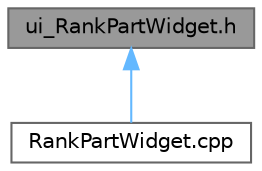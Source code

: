 digraph "ui_RankPartWidget.h"
{
 // LATEX_PDF_SIZE
  bgcolor="transparent";
  edge [fontname=Helvetica,fontsize=10,labelfontname=Helvetica,labelfontsize=10];
  node [fontname=Helvetica,fontsize=10,shape=box,height=0.2,width=0.4];
  Node1 [id="Node000001",label="ui_RankPartWidget.h",height=0.2,width=0.4,color="gray40", fillcolor="grey60", style="filled", fontcolor="black",tooltip=" "];
  Node1 -> Node2 [id="edge1_Node000001_Node000002",dir="back",color="steelblue1",style="solid",tooltip=" "];
  Node2 [id="Node000002",label="RankPartWidget.cpp",height=0.2,width=0.4,color="grey40", fillcolor="white", style="filled",URL="$_rank_part_widget_8cpp.html",tooltip="实现 RankPartWidget 类，提供排行榜分区控件功能"];
}
